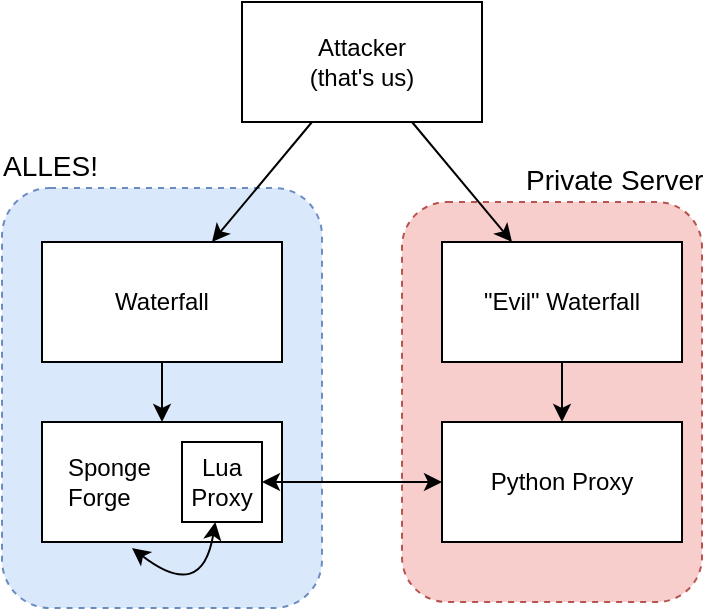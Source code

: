 <mxfile version="13.0.3" type="device"><diagram id="VPnxI8LAf0CF_5TQlHCY" name="Page-1"><mxGraphModel dx="716" dy="419" grid="1" gridSize="10" guides="1" tooltips="1" connect="1" arrows="1" fold="1" page="1" pageScale="1" pageWidth="850" pageHeight="1100" math="0" shadow="0"><root><mxCell id="0"/><mxCell id="1" parent="0"/><mxCell id="Tj90aDAmpB8nhStI9uFQ-27" value="Private Server" style="rounded=1;whiteSpace=wrap;html=1;dashed=1;align=left;fillColor=#f8cecc;strokeColor=#b85450;labelPosition=right;verticalLabelPosition=top;verticalAlign=bottom;fontSize=14;spacingLeft=-90;" parent="1" vertex="1"><mxGeometry x="460" y="170" width="150" height="200" as="geometry"/></mxCell><mxCell id="Tj90aDAmpB8nhStI9uFQ-26" value="ALLES!" style="rounded=1;whiteSpace=wrap;html=1;dashed=1;align=right;fillColor=#dae8fc;strokeColor=#6c8ebf;labelPosition=left;verticalLabelPosition=top;verticalAlign=bottom;fontSize=14;spacingRight=-50;spacingLeft=0;" parent="1" vertex="1"><mxGeometry x="260" y="163" width="160" height="210" as="geometry"/></mxCell><mxCell id="Tj90aDAmpB8nhStI9uFQ-9" style="edgeStyle=none;rounded=0;jumpStyle=none;orthogonalLoop=1;jettySize=auto;html=1;" parent="1" source="Tj90aDAmpB8nhStI9uFQ-1" target="Tj90aDAmpB8nhStI9uFQ-8" edge="1"><mxGeometry relative="1" as="geometry"/></mxCell><mxCell id="Tj90aDAmpB8nhStI9uFQ-1" value="Waterfall" style="rounded=0;whiteSpace=wrap;html=1;" parent="1" vertex="1"><mxGeometry x="280" y="190" width="120" height="60" as="geometry"/></mxCell><mxCell id="Tj90aDAmpB8nhStI9uFQ-8" value="Sponge &lt;br&gt;Forge" style="rounded=0;whiteSpace=wrap;html=1;align=left;labelPosition=center;verticalLabelPosition=middle;verticalAlign=middle;spacingLeft=11;" parent="1" vertex="1"><mxGeometry x="280" y="280" width="120" height="60" as="geometry"/></mxCell><mxCell id="Tj90aDAmpB8nhStI9uFQ-11" style="edgeStyle=none;rounded=0;jumpStyle=none;orthogonalLoop=1;jettySize=auto;html=1;" parent="1" source="Tj90aDAmpB8nhStI9uFQ-10" target="Tj90aDAmpB8nhStI9uFQ-1" edge="1"><mxGeometry relative="1" as="geometry"/></mxCell><mxCell id="Tj90aDAmpB8nhStI9uFQ-25" style="edgeStyle=none;curved=1;jumpStyle=none;orthogonalLoop=1;jettySize=auto;html=1;startArrow=none;startFill=0;" parent="1" source="Tj90aDAmpB8nhStI9uFQ-10" target="Tj90aDAmpB8nhStI9uFQ-22" edge="1"><mxGeometry relative="1" as="geometry"/></mxCell><mxCell id="Tj90aDAmpB8nhStI9uFQ-10" value="Attacker&lt;br&gt;(that's us)" style="rounded=0;whiteSpace=wrap;html=1;" parent="1" vertex="1"><mxGeometry x="380" y="70" width="120" height="60" as="geometry"/></mxCell><mxCell id="Tj90aDAmpB8nhStI9uFQ-15" style="edgeStyle=none;rounded=0;jumpStyle=none;orthogonalLoop=1;jettySize=auto;html=1;startArrow=classic;startFill=1;" parent="1" source="Tj90aDAmpB8nhStI9uFQ-13" target="Tj90aDAmpB8nhStI9uFQ-16" edge="1"><mxGeometry relative="1" as="geometry"/></mxCell><mxCell id="Tj90aDAmpB8nhStI9uFQ-20" style="edgeStyle=none;curved=1;jumpStyle=none;orthogonalLoop=1;jettySize=auto;html=1;startArrow=classic;startFill=1;" parent="1" source="Tj90aDAmpB8nhStI9uFQ-13" edge="1"><mxGeometry relative="1" as="geometry"><mxPoint x="325" y="343" as="targetPoint"/><Array as="points"><mxPoint x="360" y="370"/></Array></mxGeometry></mxCell><mxCell id="Tj90aDAmpB8nhStI9uFQ-13" value="Lua Proxy" style="rounded=0;whiteSpace=wrap;html=1;" parent="1" vertex="1"><mxGeometry x="350" y="290" width="40" height="40" as="geometry"/></mxCell><mxCell id="Tj90aDAmpB8nhStI9uFQ-16" value="Python Proxy" style="rounded=0;whiteSpace=wrap;html=1;" parent="1" vertex="1"><mxGeometry x="480" y="280" width="120" height="60" as="geometry"/></mxCell><mxCell id="i3ckRtJODCCy5qMSONGu-1" style="edgeStyle=orthogonalEdgeStyle;rounded=0;orthogonalLoop=1;jettySize=auto;html=1;" edge="1" parent="1" source="Tj90aDAmpB8nhStI9uFQ-22" target="Tj90aDAmpB8nhStI9uFQ-16"><mxGeometry relative="1" as="geometry"/></mxCell><mxCell id="Tj90aDAmpB8nhStI9uFQ-22" value="&quot;Evil&quot; Waterfall" style="rounded=0;whiteSpace=wrap;html=1;" parent="1" vertex="1"><mxGeometry x="480" y="190" width="120" height="60" as="geometry"/></mxCell></root></mxGraphModel></diagram></mxfile>